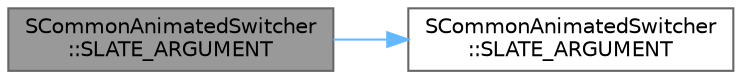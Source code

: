digraph "SCommonAnimatedSwitcher::SLATE_ARGUMENT"
{
 // INTERACTIVE_SVG=YES
 // LATEX_PDF_SIZE
  bgcolor="transparent";
  edge [fontname=Helvetica,fontsize=10,labelfontname=Helvetica,labelfontsize=10];
  node [fontname=Helvetica,fontsize=10,shape=box,height=0.2,width=0.4];
  rankdir="LR";
  Node1 [id="Node000001",label="SCommonAnimatedSwitcher\l::SLATE_ARGUMENT",height=0.2,width=0.4,color="gray40", fillcolor="grey60", style="filled", fontcolor="black",tooltip=" "];
  Node1 -> Node2 [id="edge1_Node000001_Node000002",color="steelblue1",style="solid",tooltip=" "];
  Node2 [id="Node000002",label="SCommonAnimatedSwitcher\l::SLATE_ARGUMENT",height=0.2,width=0.4,color="grey40", fillcolor="white", style="filled",URL="$dc/d15/classSCommonAnimatedSwitcher.html#a7f3721b2518cbbd70a54c5ddac574f3d",tooltip=" "];
}
